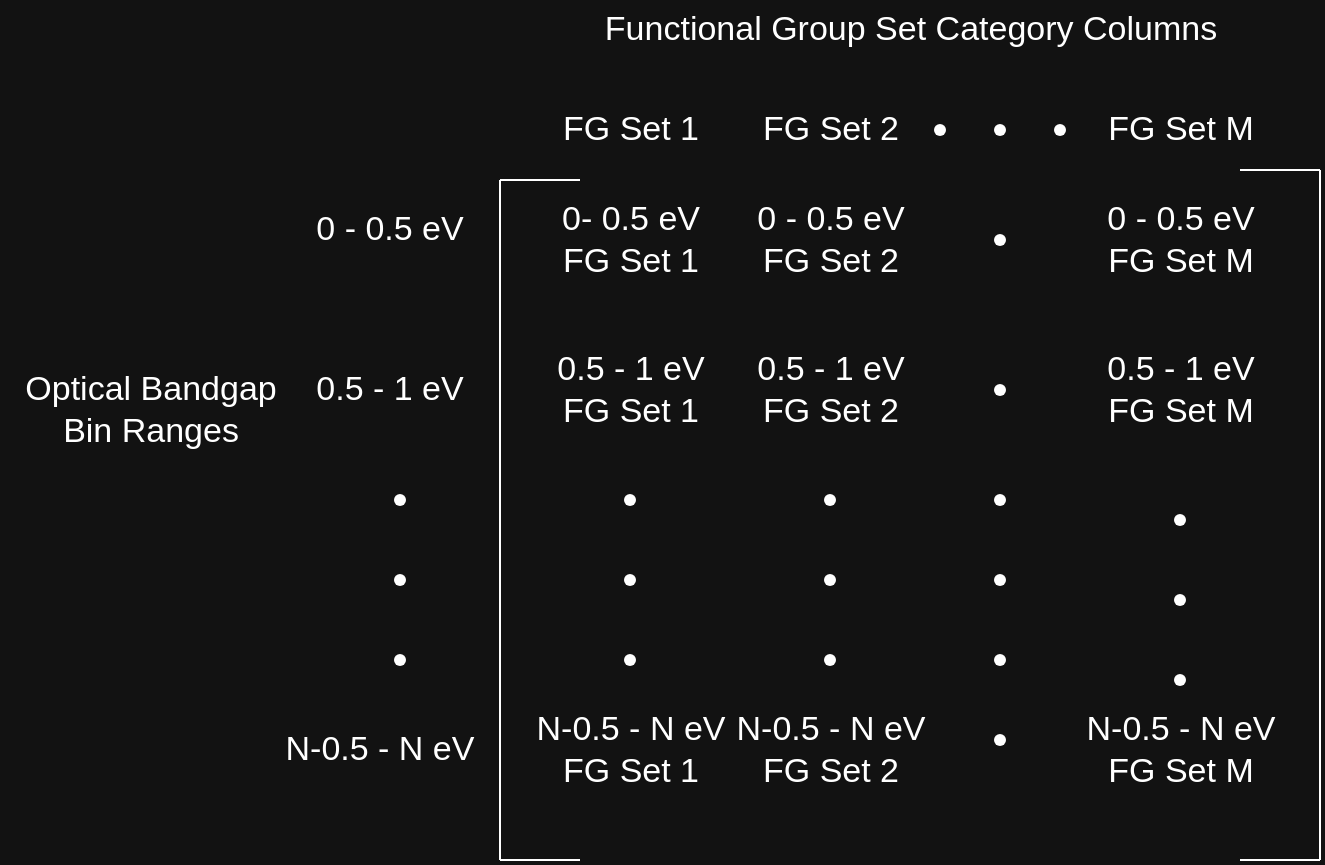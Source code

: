 <mxfile version="20.3.6" type="device"><diagram id="MuJUyqQO7ZMoliCyciOm" name="Page-1"><mxGraphModel dx="1185" dy="693" grid="1" gridSize="10" guides="1" tooltips="1" connect="1" arrows="1" fold="1" page="1" pageScale="1" pageWidth="850" pageHeight="1100" background="#121212" math="0" shadow="0"><root><mxCell id="0"/><mxCell id="1" parent="0"/><mxCell id="lUZsrb6v0pH-4-CVL5J2-1" value="" style="endArrow=none;html=1;rounded=0;labelBackgroundColor=#FFFFFF;strokeColor=#FFFFFF;fontSize=17;fontColor=#FFFFFF;" edge="1" parent="1"><mxGeometry width="50" height="50" relative="1" as="geometry"><mxPoint x="270" y="860" as="sourcePoint"/><mxPoint x="270" y="520" as="targetPoint"/></mxGeometry></mxCell><mxCell id="lUZsrb6v0pH-4-CVL5J2-2" value="" style="endArrow=none;html=1;rounded=0;labelBackgroundColor=#FFFFFF;strokeColor=#FFFFFF;fontSize=17;fontColor=#FFFFFF;" edge="1" parent="1"><mxGeometry width="50" height="50" relative="1" as="geometry"><mxPoint x="270" y="520" as="sourcePoint"/><mxPoint x="310" y="520" as="targetPoint"/></mxGeometry></mxCell><mxCell id="lUZsrb6v0pH-4-CVL5J2-3" value="" style="endArrow=none;html=1;rounded=0;labelBackgroundColor=#FFFFFF;strokeColor=#FFFFFF;fontSize=17;fontColor=#FFFFFF;" edge="1" parent="1"><mxGeometry width="50" height="50" relative="1" as="geometry"><mxPoint x="270" y="860" as="sourcePoint"/><mxPoint x="310" y="860" as="targetPoint"/></mxGeometry></mxCell><mxCell id="lUZsrb6v0pH-4-CVL5J2-4" value="0 - 0.5 eV" style="text;html=1;strokeColor=none;fillColor=none;align=center;verticalAlign=middle;whiteSpace=wrap;rounded=0;fontSize=17;fontColor=#FFFFFF;" vertex="1" parent="1"><mxGeometry x="170" y="530" width="90" height="30" as="geometry"/></mxCell><mxCell id="lUZsrb6v0pH-4-CVL5J2-5" value="0.5 - 1 eV" style="text;html=1;strokeColor=none;fillColor=none;align=center;verticalAlign=middle;whiteSpace=wrap;rounded=0;fontSize=17;fontColor=#FFFFFF;" vertex="1" parent="1"><mxGeometry x="175" y="610" width="80" height="30" as="geometry"/></mxCell><mxCell id="lUZsrb6v0pH-4-CVL5J2-7" value="" style="shape=waypoint;sketch=0;fillStyle=solid;size=6;pointerEvents=1;points=[];fillColor=none;resizable=0;rotatable=0;perimeter=centerPerimeter;snapToPoint=1;strokeColor=#FFFFFF;fontSize=17;fontColor=#FFFFFF;" vertex="1" parent="1"><mxGeometry x="200" y="660" width="40" height="40" as="geometry"/></mxCell><mxCell id="lUZsrb6v0pH-4-CVL5J2-8" value="" style="shape=waypoint;sketch=0;fillStyle=solid;size=6;pointerEvents=1;points=[];fillColor=none;resizable=0;rotatable=0;perimeter=centerPerimeter;snapToPoint=1;strokeColor=#FFFFFF;fontSize=17;fontColor=#FFFFFF;" vertex="1" parent="1"><mxGeometry x="200" y="700" width="40" height="40" as="geometry"/></mxCell><mxCell id="lUZsrb6v0pH-4-CVL5J2-9" value="" style="shape=waypoint;sketch=0;fillStyle=solid;size=6;pointerEvents=1;points=[];fillColor=none;resizable=0;rotatable=0;perimeter=centerPerimeter;snapToPoint=1;strokeColor=#FFFFFF;fontSize=17;fontColor=#FFFFFF;" vertex="1" parent="1"><mxGeometry x="200" y="740" width="40" height="40" as="geometry"/></mxCell><mxCell id="lUZsrb6v0pH-4-CVL5J2-10" value="N-0.5 - N eV" style="text;html=1;strokeColor=none;fillColor=none;align=center;verticalAlign=middle;whiteSpace=wrap;rounded=0;fontSize=17;fontColor=#FFFFFF;" vertex="1" parent="1"><mxGeometry x="160" y="790" width="100" height="30" as="geometry"/></mxCell><mxCell id="lUZsrb6v0pH-4-CVL5J2-11" value="FG Set 1" style="text;html=1;align=center;verticalAlign=middle;resizable=0;points=[];autosize=1;strokeColor=none;fillColor=none;fontSize=17;fontColor=#FFFFFF;" vertex="1" parent="1"><mxGeometry x="290" y="480" width="90" height="30" as="geometry"/></mxCell><mxCell id="lUZsrb6v0pH-4-CVL5J2-12" value="0- 0.5 eV&lt;br&gt;FG Set 1" style="text;html=1;align=center;verticalAlign=middle;resizable=0;points=[];autosize=1;strokeColor=none;fillColor=none;fontSize=17;fontColor=#FFFFFF;" vertex="1" parent="1"><mxGeometry x="290" y="525" width="90" height="50" as="geometry"/></mxCell><mxCell id="lUZsrb6v0pH-4-CVL5J2-13" value="0.5 - 1 eV&lt;br&gt;FG Set 1" style="text;html=1;align=center;verticalAlign=middle;resizable=0;points=[];autosize=1;strokeColor=none;fillColor=none;fontSize=17;fontColor=#FFFFFF;" vertex="1" parent="1"><mxGeometry x="285" y="600" width="100" height="50" as="geometry"/></mxCell><mxCell id="lUZsrb6v0pH-4-CVL5J2-14" value="&lt;span style=&quot;&quot;&gt;N-0.5 - N eV&lt;/span&gt;&lt;br&gt;FG Set 1" style="text;html=1;align=center;verticalAlign=middle;resizable=0;points=[];autosize=1;strokeColor=none;fillColor=none;fontSize=17;fontColor=#FFFFFF;" vertex="1" parent="1"><mxGeometry x="275" y="780" width="120" height="50" as="geometry"/></mxCell><mxCell id="lUZsrb6v0pH-4-CVL5J2-15" value="FG Set 2" style="text;html=1;align=center;verticalAlign=middle;resizable=0;points=[];autosize=1;strokeColor=none;fillColor=none;fontSize=17;fontColor=#FFFFFF;" vertex="1" parent="1"><mxGeometry x="390" y="480" width="90" height="30" as="geometry"/></mxCell><mxCell id="lUZsrb6v0pH-4-CVL5J2-16" value="&lt;span style=&quot;&quot;&gt;0 - 0.5 eV&lt;/span&gt;&lt;br&gt;FG Set 2" style="text;html=1;align=center;verticalAlign=middle;resizable=0;points=[];autosize=1;strokeColor=none;fillColor=none;fontSize=17;fontColor=#FFFFFF;" vertex="1" parent="1"><mxGeometry x="385" y="525" width="100" height="50" as="geometry"/></mxCell><mxCell id="lUZsrb6v0pH-4-CVL5J2-17" value="&lt;span style=&quot;&quot;&gt;0.5 - 1 eV&lt;/span&gt;&lt;br&gt;FG Set 2" style="text;html=1;align=center;verticalAlign=middle;resizable=0;points=[];autosize=1;strokeColor=none;fillColor=none;fontSize=17;fontColor=#FFFFFF;" vertex="1" parent="1"><mxGeometry x="385" y="600" width="100" height="50" as="geometry"/></mxCell><mxCell id="lUZsrb6v0pH-4-CVL5J2-18" value="&lt;span style=&quot;&quot;&gt;N-0.5 - N eV&lt;/span&gt;&lt;br&gt;FG Set 2" style="text;html=1;align=center;verticalAlign=middle;resizable=0;points=[];autosize=1;strokeColor=none;fillColor=none;fontSize=17;fontColor=#FFFFFF;" vertex="1" parent="1"><mxGeometry x="375" y="780" width="120" height="50" as="geometry"/></mxCell><mxCell id="lUZsrb6v0pH-4-CVL5J2-19" value="" style="shape=waypoint;sketch=0;fillStyle=solid;size=6;pointerEvents=1;points=[];fillColor=none;resizable=0;rotatable=0;perimeter=centerPerimeter;snapToPoint=1;strokeColor=#FFFFFF;fontSize=17;fontColor=#FFFFFF;" vertex="1" parent="1"><mxGeometry x="315" y="660" width="40" height="40" as="geometry"/></mxCell><mxCell id="lUZsrb6v0pH-4-CVL5J2-20" value="" style="shape=waypoint;sketch=0;fillStyle=solid;size=6;pointerEvents=1;points=[];fillColor=none;resizable=0;rotatable=0;perimeter=centerPerimeter;snapToPoint=1;strokeColor=#FFFFFF;fontSize=17;fontColor=#FFFFFF;" vertex="1" parent="1"><mxGeometry x="315" y="700" width="40" height="40" as="geometry"/></mxCell><mxCell id="lUZsrb6v0pH-4-CVL5J2-21" value="" style="shape=waypoint;sketch=0;fillStyle=solid;size=6;pointerEvents=1;points=[];fillColor=none;resizable=0;rotatable=0;perimeter=centerPerimeter;snapToPoint=1;strokeColor=#FFFFFF;fontSize=17;fontColor=#FFFFFF;" vertex="1" parent="1"><mxGeometry x="315" y="740" width="40" height="40" as="geometry"/></mxCell><mxCell id="lUZsrb6v0pH-4-CVL5J2-22" value="" style="shape=waypoint;sketch=0;fillStyle=solid;size=6;pointerEvents=1;points=[];fillColor=none;resizable=0;rotatable=0;perimeter=centerPerimeter;snapToPoint=1;strokeColor=#FFFFFF;fontSize=17;fontColor=#FFFFFF;" vertex="1" parent="1"><mxGeometry x="415" y="660" width="40" height="40" as="geometry"/></mxCell><mxCell id="lUZsrb6v0pH-4-CVL5J2-23" value="" style="shape=waypoint;sketch=0;fillStyle=solid;size=6;pointerEvents=1;points=[];fillColor=none;resizable=0;rotatable=0;perimeter=centerPerimeter;snapToPoint=1;strokeColor=#FFFFFF;fontSize=17;fontColor=#FFFFFF;" vertex="1" parent="1"><mxGeometry x="415" y="700" width="40" height="40" as="geometry"/></mxCell><mxCell id="lUZsrb6v0pH-4-CVL5J2-24" value="" style="shape=waypoint;sketch=0;fillStyle=solid;size=6;pointerEvents=1;points=[];fillColor=none;resizable=0;rotatable=0;perimeter=centerPerimeter;snapToPoint=1;strokeColor=#FFFFFF;fontSize=17;fontColor=#FFFFFF;" vertex="1" parent="1"><mxGeometry x="415" y="740" width="40" height="40" as="geometry"/></mxCell><mxCell id="lUZsrb6v0pH-4-CVL5J2-25" value="" style="shape=waypoint;sketch=0;fillStyle=solid;size=6;pointerEvents=1;points=[];fillColor=none;resizable=0;rotatable=0;perimeter=centerPerimeter;snapToPoint=1;strokeColor=#FFFFFF;fontSize=17;fontColor=#FFFFFF;" vertex="1" parent="1"><mxGeometry x="470" y="475" width="40" height="40" as="geometry"/></mxCell><mxCell id="lUZsrb6v0pH-4-CVL5J2-26" value="" style="shape=waypoint;sketch=0;fillStyle=solid;size=6;pointerEvents=1;points=[];fillColor=none;resizable=0;rotatable=0;perimeter=centerPerimeter;snapToPoint=1;strokeColor=#FFFFFF;fontSize=17;fontColor=#FFFFFF;" vertex="1" parent="1"><mxGeometry x="500" y="475" width="40" height="40" as="geometry"/></mxCell><mxCell id="lUZsrb6v0pH-4-CVL5J2-27" value="" style="shape=waypoint;sketch=0;fillStyle=solid;size=6;pointerEvents=1;points=[];fillColor=none;resizable=0;rotatable=0;perimeter=centerPerimeter;snapToPoint=1;strokeColor=#FFFFFF;fontSize=17;fontColor=#FFFFFF;" vertex="1" parent="1"><mxGeometry x="530" y="475" width="40" height="40" as="geometry"/></mxCell><mxCell id="lUZsrb6v0pH-4-CVL5J2-28" value="" style="shape=waypoint;sketch=0;fillStyle=solid;size=6;pointerEvents=1;points=[];fillColor=none;resizable=0;rotatable=0;perimeter=centerPerimeter;snapToPoint=1;strokeColor=#FFFFFF;fontSize=17;fontColor=#FFFFFF;" vertex="1" parent="1"><mxGeometry x="500" y="660" width="40" height="40" as="geometry"/></mxCell><mxCell id="lUZsrb6v0pH-4-CVL5J2-29" value="" style="shape=waypoint;sketch=0;fillStyle=solid;size=6;pointerEvents=1;points=[];fillColor=none;resizable=0;rotatable=0;perimeter=centerPerimeter;snapToPoint=1;strokeColor=#FFFFFF;fontSize=17;fontColor=#FFFFFF;" vertex="1" parent="1"><mxGeometry x="500" y="700" width="40" height="40" as="geometry"/></mxCell><mxCell id="lUZsrb6v0pH-4-CVL5J2-30" value="" style="shape=waypoint;sketch=0;fillStyle=solid;size=6;pointerEvents=1;points=[];fillColor=none;resizable=0;rotatable=0;perimeter=centerPerimeter;snapToPoint=1;strokeColor=#FFFFFF;fontSize=17;fontColor=#FFFFFF;" vertex="1" parent="1"><mxGeometry x="500" y="740" width="40" height="40" as="geometry"/></mxCell><mxCell id="lUZsrb6v0pH-4-CVL5J2-34" value="" style="endArrow=none;html=1;rounded=0;labelBackgroundColor=#FFFFFF;strokeColor=#FFFFFF;fontSize=17;fontColor=#FFFFFF;" edge="1" parent="1"><mxGeometry width="50" height="50" relative="1" as="geometry"><mxPoint x="640" y="515" as="sourcePoint"/><mxPoint x="680" y="515" as="targetPoint"/></mxGeometry></mxCell><mxCell id="lUZsrb6v0pH-4-CVL5J2-35" value="" style="endArrow=none;html=1;rounded=0;labelBackgroundColor=#FFFFFF;strokeColor=#FFFFFF;fontSize=17;fontColor=#FFFFFF;" edge="1" parent="1"><mxGeometry width="50" height="50" relative="1" as="geometry"><mxPoint x="680" y="860" as="sourcePoint"/><mxPoint x="680" y="515" as="targetPoint"/></mxGeometry></mxCell><mxCell id="lUZsrb6v0pH-4-CVL5J2-36" value="" style="endArrow=none;html=1;rounded=0;labelBackgroundColor=#FFFFFF;strokeColor=#FFFFFF;fontSize=17;fontColor=#FFFFFF;" edge="1" parent="1"><mxGeometry width="50" height="50" relative="1" as="geometry"><mxPoint x="640" y="860" as="sourcePoint"/><mxPoint x="680" y="860" as="targetPoint"/></mxGeometry></mxCell><mxCell id="lUZsrb6v0pH-4-CVL5J2-37" value="" style="shape=waypoint;sketch=0;fillStyle=solid;size=6;pointerEvents=1;points=[];fillColor=none;resizable=0;rotatable=0;perimeter=centerPerimeter;snapToPoint=1;strokeColor=#FFFFFF;fontSize=17;fontColor=#FFFFFF;" vertex="1" parent="1"><mxGeometry x="500" y="780" width="40" height="40" as="geometry"/></mxCell><mxCell id="lUZsrb6v0pH-4-CVL5J2-38" value="FG Set M" style="text;html=1;align=center;verticalAlign=middle;resizable=0;points=[];autosize=1;strokeColor=none;fillColor=none;fontSize=17;fontColor=#FFFFFF;" vertex="1" parent="1"><mxGeometry x="560" y="480" width="100" height="30" as="geometry"/></mxCell><mxCell id="lUZsrb6v0pH-4-CVL5J2-42" value="Functional Group Set Category Columns" style="text;html=1;align=center;verticalAlign=middle;resizable=0;points=[];autosize=1;strokeColor=none;fillColor=none;fontSize=17;fontColor=#FFFFFF;" vertex="1" parent="1"><mxGeometry x="310" y="430" width="330" height="30" as="geometry"/></mxCell><mxCell id="lUZsrb6v0pH-4-CVL5J2-43" value="Optical Bandgap &lt;br&gt;Bin Ranges" style="text;html=1;align=center;verticalAlign=middle;resizable=0;points=[];autosize=1;strokeColor=none;fillColor=none;fontSize=17;fontColor=#FFFFFF;" vertex="1" parent="1"><mxGeometry x="20" y="610" width="150" height="50" as="geometry"/></mxCell><mxCell id="lUZsrb6v0pH-4-CVL5J2-44" value="" style="shape=waypoint;sketch=0;fillStyle=solid;size=6;pointerEvents=1;points=[];fillColor=none;resizable=0;rotatable=0;perimeter=centerPerimeter;snapToPoint=1;strokeColor=#FFFFFF;fontSize=17;fontColor=#FFFFFF;" vertex="1" parent="1"><mxGeometry x="500" y="530" width="40" height="40" as="geometry"/></mxCell><mxCell id="lUZsrb6v0pH-4-CVL5J2-46" value="&lt;span style=&quot;&quot;&gt;0 - 0.5 eV&lt;/span&gt;&lt;br&gt;FG Set M" style="text;html=1;align=center;verticalAlign=middle;resizable=0;points=[];autosize=1;strokeColor=none;fillColor=none;fontSize=17;fontColor=#FFFFFF;" vertex="1" parent="1"><mxGeometry x="560" y="525" width="100" height="50" as="geometry"/></mxCell><mxCell id="lUZsrb6v0pH-4-CVL5J2-47" value="&lt;span style=&quot;&quot;&gt;0.5 - 1 eV&lt;/span&gt;&lt;br&gt;FG Set M" style="text;html=1;align=center;verticalAlign=middle;resizable=0;points=[];autosize=1;strokeColor=none;fillColor=none;fontSize=17;fontColor=#FFFFFF;" vertex="1" parent="1"><mxGeometry x="560" y="600" width="100" height="50" as="geometry"/></mxCell><mxCell id="lUZsrb6v0pH-4-CVL5J2-48" value="" style="shape=waypoint;sketch=0;fillStyle=solid;size=6;pointerEvents=1;points=[];fillColor=none;resizable=0;rotatable=0;perimeter=centerPerimeter;snapToPoint=1;strokeColor=#FFFFFF;fontSize=17;fontColor=#FFFFFF;" vertex="1" parent="1"><mxGeometry x="500" y="605" width="40" height="40" as="geometry"/></mxCell><mxCell id="lUZsrb6v0pH-4-CVL5J2-49" value="" style="shape=waypoint;sketch=0;fillStyle=solid;size=6;pointerEvents=1;points=[];fillColor=none;resizable=0;rotatable=0;perimeter=centerPerimeter;snapToPoint=1;strokeColor=#FFFFFF;fontSize=17;fontColor=#FFFFFF;" vertex="1" parent="1"><mxGeometry x="590" y="670" width="40" height="40" as="geometry"/></mxCell><mxCell id="lUZsrb6v0pH-4-CVL5J2-50" value="" style="shape=waypoint;sketch=0;fillStyle=solid;size=6;pointerEvents=1;points=[];fillColor=none;resizable=0;rotatable=0;perimeter=centerPerimeter;snapToPoint=1;strokeColor=#FFFFFF;fontSize=17;fontColor=#FFFFFF;" vertex="1" parent="1"><mxGeometry x="590" y="710" width="40" height="40" as="geometry"/></mxCell><mxCell id="lUZsrb6v0pH-4-CVL5J2-51" value="" style="shape=waypoint;sketch=0;fillStyle=solid;size=6;pointerEvents=1;points=[];fillColor=none;resizable=0;rotatable=0;perimeter=centerPerimeter;snapToPoint=1;strokeColor=#FFFFFF;fontSize=17;fontColor=#FFFFFF;" vertex="1" parent="1"><mxGeometry x="590" y="750" width="40" height="40" as="geometry"/></mxCell><mxCell id="lUZsrb6v0pH-4-CVL5J2-52" value="&lt;span style=&quot;&quot;&gt;N-0.5 - N eV&lt;/span&gt;&lt;br&gt;FG Set M" style="text;html=1;align=center;verticalAlign=middle;resizable=0;points=[];autosize=1;strokeColor=none;fillColor=none;fontSize=17;fontColor=#FFFFFF;" vertex="1" parent="1"><mxGeometry x="550" y="780" width="120" height="50" as="geometry"/></mxCell></root></mxGraphModel></diagram></mxfile>